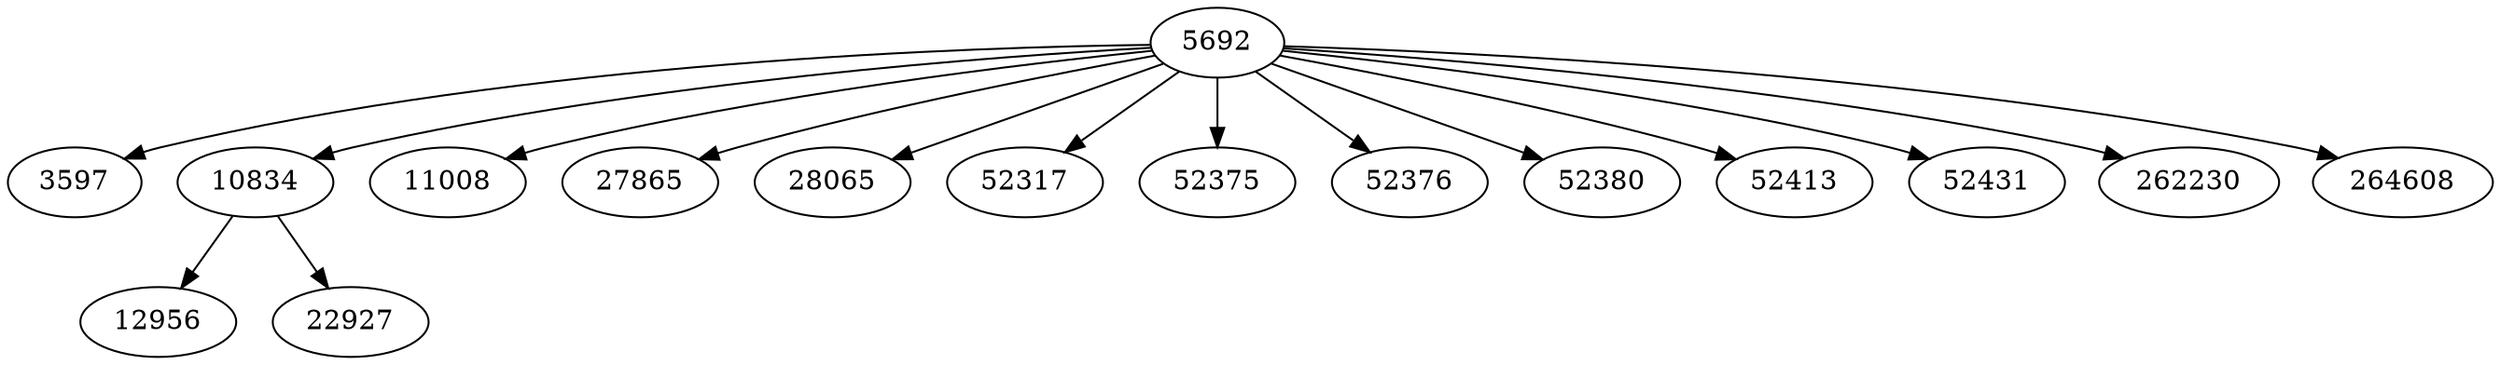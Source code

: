 digraph {
  // Node definitions.
  3597;
  5692;
  10834;
  11008;
  12956;
  22927;
  27865;
  28065;
  52317;
  52375;
  52376;
  52380;
  52413;
  52431;
  262230;
  264608;

  // Edge definitions.
  5692 -> 3597;
  5692 -> 10834;
  5692 -> 11008;
  5692 -> 27865;
  5692 -> 28065;
  5692 -> 52317;
  5692 -> 52375;
  5692 -> 52376;
  5692 -> 52380;
  5692 -> 52413;
  5692 -> 52431;
  5692 -> 262230;
  5692 -> 264608;
  10834 -> 12956;
  10834 -> 22927;
}